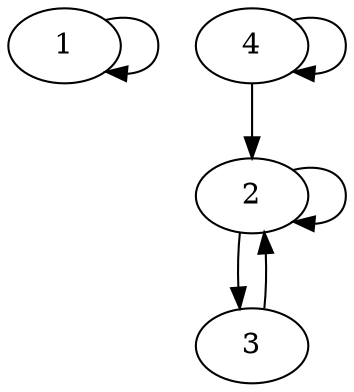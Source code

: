 digraph  {
1;
2;
3;
4;
1 -> 1  [key=0];
2 -> 2  [key=0];
2 -> 3  [key=0];
3 -> 2  [key=0];
4 -> 2  [key=0];
4 -> 4  [key=0];
}
